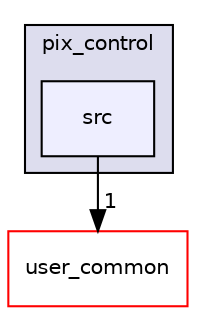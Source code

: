 digraph "user_proj/pix_control/src" {
  compound=true
  node [ fontsize="10", fontname="Helvetica"];
  edge [ labelfontsize="10", labelfontname="Helvetica"];
  subgraph clusterdir_5d3e3580d713cdeda6e5c649c00a4aa3 {
    graph [ bgcolor="#ddddee", pencolor="black", label="pix_control" fontname="Helvetica", fontsize="10", URL="dir_5d3e3580d713cdeda6e5c649c00a4aa3.html"]
  dir_2de00720eba0aef5132084049d405a80 [shape=box, label="src", style="filled", fillcolor="#eeeeff", pencolor="black", URL="dir_2de00720eba0aef5132084049d405a80.html"];
  }
  dir_3a5750680ef3b28b662cb739d8664c22 [shape=box label="user_common" fillcolor="white" style="filled" color="red" URL="dir_3a5750680ef3b28b662cb739d8664c22.html"];
  dir_2de00720eba0aef5132084049d405a80->dir_3a5750680ef3b28b662cb739d8664c22 [headlabel="1", labeldistance=1.5 headhref="dir_000010_000003.html"];
}
